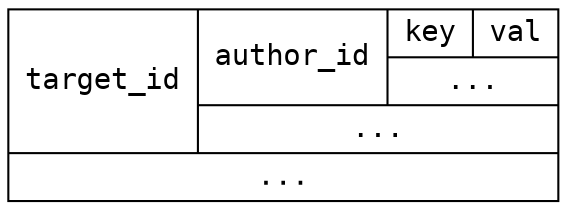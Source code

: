 digraph structs {
  node [shape = record, fontname = "courier"];
  rankdir = LR;
  about [label = "{target_id | {{author_id | {{key | val}|...}} | ...  }} | ..."];
} 